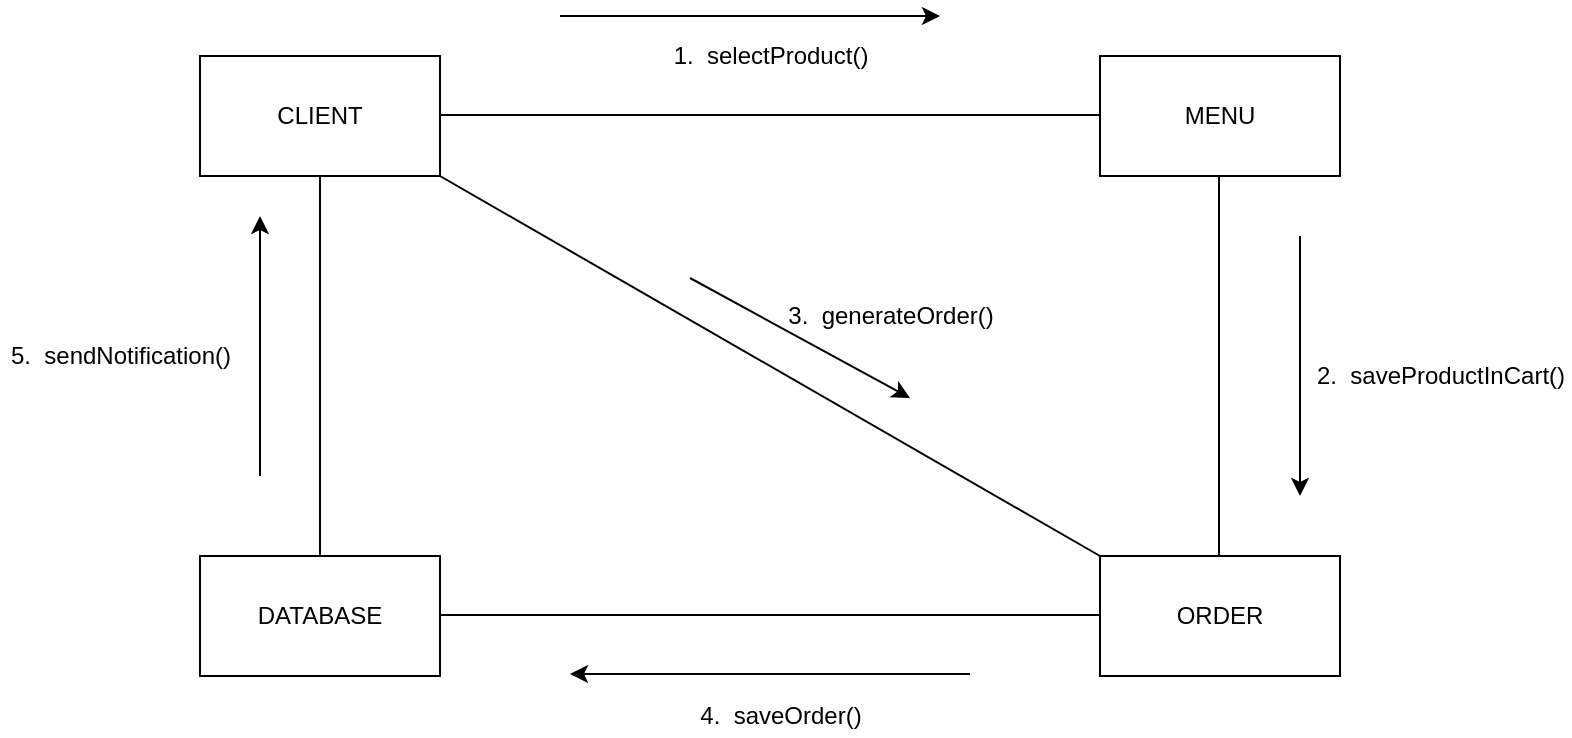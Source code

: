 <mxfile version="18.0.1"><diagram id="FQblzh1xZfY3tNM1tnJ5" name="Page-1"><mxGraphModel dx="1102" dy="656" grid="1" gridSize="10" guides="1" tooltips="1" connect="1" arrows="1" fold="1" page="1" pageScale="1" pageWidth="827" pageHeight="1169" math="0" shadow="0"><root><mxCell id="0"/><mxCell id="1" parent="0"/><mxCell id="qj5gSgfLmecDWBgPHnT2-2" value="CLIENT" style="rounded=0;whiteSpace=wrap;html=1;" vertex="1" parent="1"><mxGeometry x="110" y="130" width="120" height="60" as="geometry"/></mxCell><mxCell id="qj5gSgfLmecDWBgPHnT2-5" value="MENU" style="rounded=0;whiteSpace=wrap;html=1;" vertex="1" parent="1"><mxGeometry x="560" y="130" width="120" height="60" as="geometry"/></mxCell><mxCell id="qj5gSgfLmecDWBgPHnT2-6" value="DATABASE" style="rounded=0;whiteSpace=wrap;html=1;" vertex="1" parent="1"><mxGeometry x="110" y="380" width="120" height="60" as="geometry"/></mxCell><mxCell id="qj5gSgfLmecDWBgPHnT2-7" value="ORDER" style="rounded=0;whiteSpace=wrap;html=1;" vertex="1" parent="1"><mxGeometry x="560" y="380" width="120" height="60" as="geometry"/></mxCell><mxCell id="qj5gSgfLmecDWBgPHnT2-12" value="" style="endArrow=none;html=1;rounded=0;entryX=0;entryY=0.5;entryDx=0;entryDy=0;exitX=1;exitY=0.5;exitDx=0;exitDy=0;" edge="1" parent="1"><mxGeometry width="50" height="50" relative="1" as="geometry"><mxPoint x="230" y="409.5" as="sourcePoint"/><mxPoint x="560" y="409.5" as="targetPoint"/></mxGeometry></mxCell><mxCell id="qj5gSgfLmecDWBgPHnT2-13" value="" style="endArrow=none;html=1;rounded=0;entryX=0;entryY=0.5;entryDx=0;entryDy=0;exitX=1;exitY=0.5;exitDx=0;exitDy=0;" edge="1" parent="1"><mxGeometry width="50" height="50" relative="1" as="geometry"><mxPoint x="230" y="159.5" as="sourcePoint"/><mxPoint x="560" y="159.5" as="targetPoint"/></mxGeometry></mxCell><mxCell id="qj5gSgfLmecDWBgPHnT2-14" value="" style="endArrow=none;html=1;rounded=0;entryX=0.5;entryY=1;entryDx=0;entryDy=0;exitX=0.5;exitY=0;exitDx=0;exitDy=0;" edge="1" parent="1" source="qj5gSgfLmecDWBgPHnT2-6" target="qj5gSgfLmecDWBgPHnT2-2"><mxGeometry width="50" height="50" relative="1" as="geometry"><mxPoint x="170" y="370" as="sourcePoint"/><mxPoint x="420" y="250" as="targetPoint"/><Array as="points"/></mxGeometry></mxCell><mxCell id="qj5gSgfLmecDWBgPHnT2-15" value="" style="endArrow=classic;html=1;rounded=0;" edge="1" parent="1"><mxGeometry width="50" height="50" relative="1" as="geometry"><mxPoint x="290" y="110" as="sourcePoint"/><mxPoint x="480" y="110" as="targetPoint"/></mxGeometry></mxCell><mxCell id="qj5gSgfLmecDWBgPHnT2-16" value="1.&amp;nbsp; selectProduct()" style="text;html=1;align=center;verticalAlign=middle;resizable=0;points=[];autosize=1;strokeColor=none;fillColor=none;" vertex="1" parent="1"><mxGeometry x="345" y="120" width="100" height="20" as="geometry"/></mxCell><mxCell id="qj5gSgfLmecDWBgPHnT2-17" value="" style="endArrow=classic;html=1;rounded=0;" edge="1" parent="1"><mxGeometry width="50" height="50" relative="1" as="geometry"><mxPoint x="495" y="439" as="sourcePoint"/><mxPoint x="295" y="439" as="targetPoint"/></mxGeometry></mxCell><mxCell id="qj5gSgfLmecDWBgPHnT2-19" value="" style="endArrow=none;html=1;rounded=0;entryX=0.5;entryY=1;entryDx=0;entryDy=0;exitX=0.5;exitY=0;exitDx=0;exitDy=0;" edge="1" parent="1"><mxGeometry width="50" height="50" relative="1" as="geometry"><mxPoint x="619.5" y="380" as="sourcePoint"/><mxPoint x="619.5" y="190" as="targetPoint"/><Array as="points"/></mxGeometry></mxCell><mxCell id="qj5gSgfLmecDWBgPHnT2-20" value="" style="endArrow=classic;html=1;rounded=0;" edge="1" parent="1"><mxGeometry width="50" height="50" relative="1" as="geometry"><mxPoint x="660" y="220" as="sourcePoint"/><mxPoint x="660" y="350" as="targetPoint"/></mxGeometry></mxCell><mxCell id="qj5gSgfLmecDWBgPHnT2-21" value="2.&amp;nbsp; saveProductInCart()" style="text;html=1;align=center;verticalAlign=middle;resizable=0;points=[];autosize=1;strokeColor=none;fillColor=none;rotation=0;" vertex="1" parent="1"><mxGeometry x="665" y="280" width="130" height="20" as="geometry"/></mxCell><mxCell id="qj5gSgfLmecDWBgPHnT2-22" value="" style="endArrow=none;html=1;rounded=0;entryX=1;entryY=1;entryDx=0;entryDy=0;exitX=0;exitY=0;exitDx=0;exitDy=0;" edge="1" parent="1" source="qj5gSgfLmecDWBgPHnT2-7" target="qj5gSgfLmecDWBgPHnT2-2"><mxGeometry width="50" height="50" relative="1" as="geometry"><mxPoint x="180" y="390" as="sourcePoint"/><mxPoint x="180" y="200" as="targetPoint"/><Array as="points"/></mxGeometry></mxCell><mxCell id="qj5gSgfLmecDWBgPHnT2-23" value="3.&amp;nbsp; generateOrder()" style="text;html=1;align=center;verticalAlign=middle;resizable=0;points=[];autosize=1;strokeColor=none;fillColor=none;rotation=0;" vertex="1" parent="1"><mxGeometry x="400" y="250" width="110" height="20" as="geometry"/></mxCell><mxCell id="qj5gSgfLmecDWBgPHnT2-24" value="" style="endArrow=classic;html=1;rounded=0;" edge="1" parent="1"><mxGeometry width="50" height="50" relative="1" as="geometry"><mxPoint x="355" y="241" as="sourcePoint"/><mxPoint x="465" y="301" as="targetPoint"/></mxGeometry></mxCell><mxCell id="qj5gSgfLmecDWBgPHnT2-25" value="4.&amp;nbsp; saveOrder()" style="text;html=1;align=center;verticalAlign=middle;resizable=0;points=[];autosize=1;strokeColor=none;fillColor=none;rotation=0;" vertex="1" parent="1"><mxGeometry x="355" y="450" width="90" height="20" as="geometry"/></mxCell><mxCell id="qj5gSgfLmecDWBgPHnT2-26" value="" style="endArrow=classic;html=1;rounded=0;" edge="1" parent="1"><mxGeometry width="50" height="50" relative="1" as="geometry"><mxPoint x="140" y="340" as="sourcePoint"/><mxPoint x="140" y="210" as="targetPoint"/></mxGeometry></mxCell><mxCell id="qj5gSgfLmecDWBgPHnT2-27" value="5.&amp;nbsp; sendNotification()" style="text;html=1;align=center;verticalAlign=middle;resizable=0;points=[];autosize=1;strokeColor=none;fillColor=none;" vertex="1" parent="1"><mxGeometry x="10" y="270" width="120" height="20" as="geometry"/></mxCell></root></mxGraphModel></diagram></mxfile>